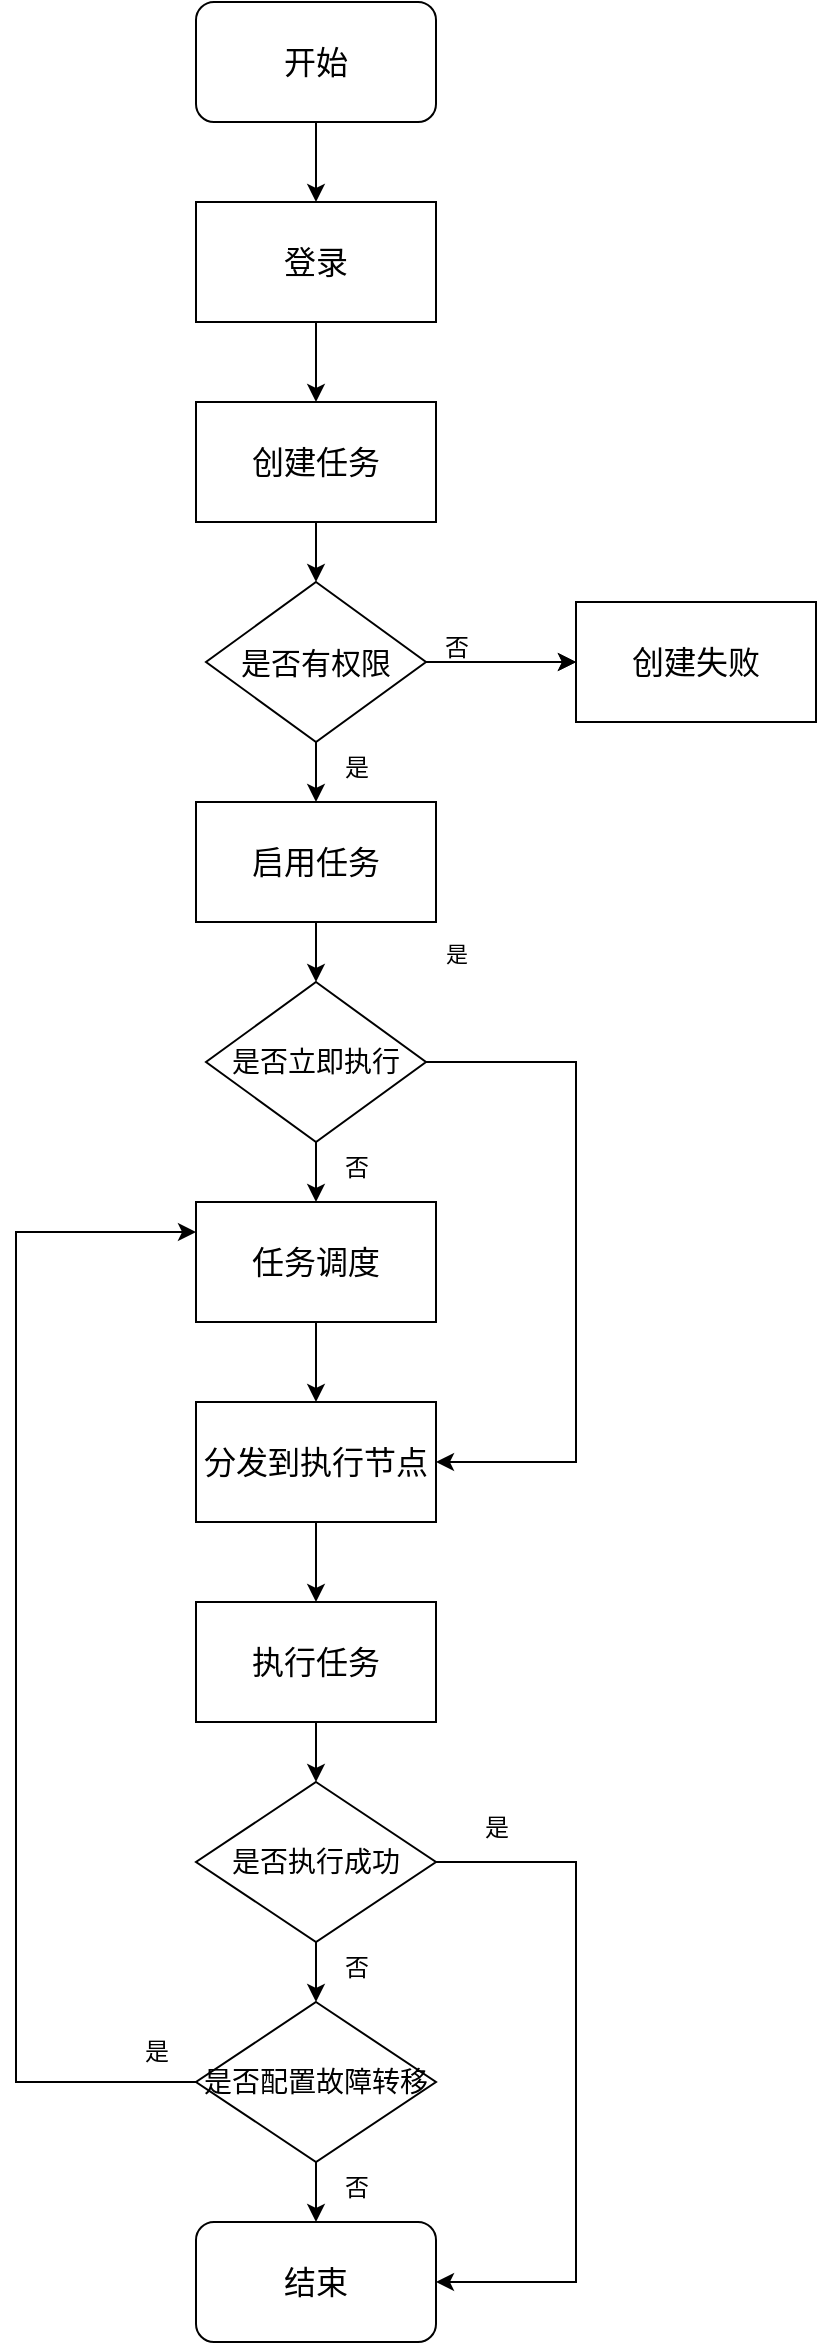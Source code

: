 <mxfile version="21.7.2" type="github">
  <diagram id="C5RBs43oDa-KdzZeNtuy" name="Page-1">
    <mxGraphModel dx="2474" dy="2645" grid="1" gridSize="10" guides="1" tooltips="1" connect="1" arrows="1" fold="1" page="1" pageScale="1" pageWidth="827" pageHeight="1169" math="0" shadow="0">
      <root>
        <mxCell id="WIyWlLk6GJQsqaUBKTNV-0" />
        <mxCell id="WIyWlLk6GJQsqaUBKTNV-1" parent="WIyWlLk6GJQsqaUBKTNV-0" />
        <mxCell id="QdrEmoRWXJQyqL_JvJi5-20" style="edgeStyle=orthogonalEdgeStyle;rounded=0;orthogonalLoop=1;jettySize=auto;html=1;entryX=0;entryY=0.5;entryDx=0;entryDy=0;" parent="WIyWlLk6GJQsqaUBKTNV-1" source="QdrEmoRWXJQyqL_JvJi5-1" target="QdrEmoRWXJQyqL_JvJi5-7" edge="1">
          <mxGeometry relative="1" as="geometry" />
        </mxCell>
        <mxCell id="QdrEmoRWXJQyqL_JvJi5-21" style="edgeStyle=orthogonalEdgeStyle;rounded=0;orthogonalLoop=1;jettySize=auto;html=1;entryX=0.5;entryY=0;entryDx=0;entryDy=0;" parent="WIyWlLk6GJQsqaUBKTNV-1" source="QdrEmoRWXJQyqL_JvJi5-1" target="QdrEmoRWXJQyqL_JvJi5-8" edge="1">
          <mxGeometry relative="1" as="geometry" />
        </mxCell>
        <mxCell id="QdrEmoRWXJQyqL_JvJi5-23" value="" style="edgeStyle=orthogonalEdgeStyle;rounded=0;orthogonalLoop=1;jettySize=auto;html=1;" parent="WIyWlLk6GJQsqaUBKTNV-1" source="QdrEmoRWXJQyqL_JvJi5-1" target="QdrEmoRWXJQyqL_JvJi5-7" edge="1">
          <mxGeometry relative="1" as="geometry" />
        </mxCell>
        <mxCell id="QdrEmoRWXJQyqL_JvJi5-1" value="&lt;font style=&quot;font-size: 15px;&quot;&gt;是否有权限&lt;/font&gt;" style="rhombus;whiteSpace=wrap;html=1;" parent="WIyWlLk6GJQsqaUBKTNV-1" vertex="1">
          <mxGeometry x="515" y="90" width="110" height="80" as="geometry" />
        </mxCell>
        <mxCell id="QdrEmoRWXJQyqL_JvJi5-17" style="edgeStyle=orthogonalEdgeStyle;rounded=0;orthogonalLoop=1;jettySize=auto;html=1;entryX=0.5;entryY=0;entryDx=0;entryDy=0;" parent="WIyWlLk6GJQsqaUBKTNV-1" source="QdrEmoRWXJQyqL_JvJi5-3" target="QdrEmoRWXJQyqL_JvJi5-5" edge="1">
          <mxGeometry relative="1" as="geometry" />
        </mxCell>
        <mxCell id="QdrEmoRWXJQyqL_JvJi5-3" value="&lt;font style=&quot;font-size: 16px;&quot;&gt;开始&lt;/font&gt;" style="rounded=1;whiteSpace=wrap;html=1;" parent="WIyWlLk6GJQsqaUBKTNV-1" vertex="1">
          <mxGeometry x="510" y="-200" width="120" height="60" as="geometry" />
        </mxCell>
        <mxCell id="QdrEmoRWXJQyqL_JvJi5-18" style="edgeStyle=orthogonalEdgeStyle;rounded=0;orthogonalLoop=1;jettySize=auto;html=1;" parent="WIyWlLk6GJQsqaUBKTNV-1" source="QdrEmoRWXJQyqL_JvJi5-5" target="QdrEmoRWXJQyqL_JvJi5-6" edge="1">
          <mxGeometry relative="1" as="geometry" />
        </mxCell>
        <mxCell id="QdrEmoRWXJQyqL_JvJi5-5" value="&lt;font style=&quot;font-size: 16px;&quot;&gt;登录&lt;/font&gt;" style="rounded=0;whiteSpace=wrap;html=1;" parent="WIyWlLk6GJQsqaUBKTNV-1" vertex="1">
          <mxGeometry x="510" y="-100" width="120" height="60" as="geometry" />
        </mxCell>
        <mxCell id="QdrEmoRWXJQyqL_JvJi5-19" style="edgeStyle=orthogonalEdgeStyle;rounded=0;orthogonalLoop=1;jettySize=auto;html=1;" parent="WIyWlLk6GJQsqaUBKTNV-1" source="QdrEmoRWXJQyqL_JvJi5-6" target="QdrEmoRWXJQyqL_JvJi5-1" edge="1">
          <mxGeometry relative="1" as="geometry" />
        </mxCell>
        <mxCell id="QdrEmoRWXJQyqL_JvJi5-6" value="&lt;font style=&quot;font-size: 16px;&quot;&gt;创建任务&lt;/font&gt;" style="rounded=0;whiteSpace=wrap;html=1;" parent="WIyWlLk6GJQsqaUBKTNV-1" vertex="1">
          <mxGeometry x="510" width="120" height="60" as="geometry" />
        </mxCell>
        <mxCell id="QdrEmoRWXJQyqL_JvJi5-7" value="&lt;font style=&quot;font-size: 16px;&quot;&gt;创建失败&lt;/font&gt;" style="rounded=0;whiteSpace=wrap;html=1;" parent="WIyWlLk6GJQsqaUBKTNV-1" vertex="1">
          <mxGeometry x="700" y="100" width="120" height="60" as="geometry" />
        </mxCell>
        <mxCell id="QdrEmoRWXJQyqL_JvJi5-22" style="edgeStyle=orthogonalEdgeStyle;rounded=0;orthogonalLoop=1;jettySize=auto;html=1;entryX=0.5;entryY=0;entryDx=0;entryDy=0;" parent="WIyWlLk6GJQsqaUBKTNV-1" source="QdrEmoRWXJQyqL_JvJi5-8" target="QdrEmoRWXJQyqL_JvJi5-11" edge="1">
          <mxGeometry relative="1" as="geometry" />
        </mxCell>
        <mxCell id="QdrEmoRWXJQyqL_JvJi5-8" value="&lt;font style=&quot;font-size: 16px;&quot;&gt;启用任务&lt;/font&gt;" style="rounded=0;whiteSpace=wrap;html=1;" parent="WIyWlLk6GJQsqaUBKTNV-1" vertex="1">
          <mxGeometry x="510" y="200" width="120" height="60" as="geometry" />
        </mxCell>
        <mxCell id="QdrEmoRWXJQyqL_JvJi5-27" style="edgeStyle=orthogonalEdgeStyle;rounded=0;orthogonalLoop=1;jettySize=auto;html=1;entryX=0.5;entryY=0;entryDx=0;entryDy=0;" parent="WIyWlLk6GJQsqaUBKTNV-1" source="QdrEmoRWXJQyqL_JvJi5-11" target="QdrEmoRWXJQyqL_JvJi5-12" edge="1">
          <mxGeometry relative="1" as="geometry" />
        </mxCell>
        <mxCell id="QdrEmoRWXJQyqL_JvJi5-29" style="edgeStyle=orthogonalEdgeStyle;rounded=0;orthogonalLoop=1;jettySize=auto;html=1;entryX=1;entryY=0.5;entryDx=0;entryDy=0;exitX=1;exitY=0.5;exitDx=0;exitDy=0;" parent="WIyWlLk6GJQsqaUBKTNV-1" source="QdrEmoRWXJQyqL_JvJi5-11" target="QdrEmoRWXJQyqL_JvJi5-15" edge="1">
          <mxGeometry relative="1" as="geometry">
            <mxPoint x="655" y="630" as="targetPoint" />
            <mxPoint x="650" y="330" as="sourcePoint" />
            <Array as="points">
              <mxPoint x="700" y="330" />
              <mxPoint x="700" y="530" />
            </Array>
          </mxGeometry>
        </mxCell>
        <mxCell id="QdrEmoRWXJQyqL_JvJi5-30" value="是" style="edgeLabel;html=1;align=center;verticalAlign=middle;resizable=0;points=[];" parent="QdrEmoRWXJQyqL_JvJi5-29" vertex="1" connectable="0">
          <mxGeometry x="-0.21" y="12" relative="1" as="geometry">
            <mxPoint x="-72" y="-116" as="offset" />
          </mxGeometry>
        </mxCell>
        <mxCell id="QdrEmoRWXJQyqL_JvJi5-11" value="&lt;font style=&quot;font-size: 14px;&quot;&gt;是否立即执行&lt;/font&gt;" style="rhombus;whiteSpace=wrap;html=1;" parent="WIyWlLk6GJQsqaUBKTNV-1" vertex="1">
          <mxGeometry x="515" y="290" width="110" height="80" as="geometry" />
        </mxCell>
        <mxCell id="QdrEmoRWXJQyqL_JvJi5-31" style="edgeStyle=orthogonalEdgeStyle;rounded=0;orthogonalLoop=1;jettySize=auto;html=1;entryX=0.5;entryY=0;entryDx=0;entryDy=0;" parent="WIyWlLk6GJQsqaUBKTNV-1" source="QdrEmoRWXJQyqL_JvJi5-12" target="QdrEmoRWXJQyqL_JvJi5-15" edge="1">
          <mxGeometry relative="1" as="geometry" />
        </mxCell>
        <mxCell id="QdrEmoRWXJQyqL_JvJi5-12" value="&lt;font style=&quot;font-size: 16px;&quot;&gt;任务调度&lt;/font&gt;" style="rounded=0;whiteSpace=wrap;html=1;" parent="WIyWlLk6GJQsqaUBKTNV-1" vertex="1">
          <mxGeometry x="510" y="400" width="120" height="60" as="geometry" />
        </mxCell>
        <mxCell id="QdrEmoRWXJQyqL_JvJi5-33" style="edgeStyle=orthogonalEdgeStyle;rounded=0;orthogonalLoop=1;jettySize=auto;html=1;entryX=0.5;entryY=0;entryDx=0;entryDy=0;" parent="WIyWlLk6GJQsqaUBKTNV-1" source="QdrEmoRWXJQyqL_JvJi5-15" target="QdrEmoRWXJQyqL_JvJi5-16" edge="1">
          <mxGeometry relative="1" as="geometry" />
        </mxCell>
        <mxCell id="QdrEmoRWXJQyqL_JvJi5-15" value="&lt;font style=&quot;font-size: 16px;&quot;&gt;分发到执行节点&lt;/font&gt;" style="rounded=0;whiteSpace=wrap;html=1;" parent="WIyWlLk6GJQsqaUBKTNV-1" vertex="1">
          <mxGeometry x="510" y="500" width="120" height="60" as="geometry" />
        </mxCell>
        <mxCell id="QdrEmoRWXJQyqL_JvJi5-42" style="edgeStyle=orthogonalEdgeStyle;rounded=0;orthogonalLoop=1;jettySize=auto;html=1;entryX=0.5;entryY=0;entryDx=0;entryDy=0;" parent="WIyWlLk6GJQsqaUBKTNV-1" source="QdrEmoRWXJQyqL_JvJi5-16" target="QdrEmoRWXJQyqL_JvJi5-36" edge="1">
          <mxGeometry relative="1" as="geometry" />
        </mxCell>
        <mxCell id="QdrEmoRWXJQyqL_JvJi5-16" value="&lt;font style=&quot;font-size: 16px;&quot;&gt;执行任务&lt;/font&gt;" style="rounded=0;whiteSpace=wrap;html=1;" parent="WIyWlLk6GJQsqaUBKTNV-1" vertex="1">
          <mxGeometry x="510" y="600" width="120" height="60" as="geometry" />
        </mxCell>
        <mxCell id="QdrEmoRWXJQyqL_JvJi5-24" value="否" style="text;html=1;align=center;verticalAlign=middle;resizable=0;points=[];autosize=1;strokeColor=none;fillColor=none;" parent="WIyWlLk6GJQsqaUBKTNV-1" vertex="1">
          <mxGeometry x="620" y="108" width="40" height="30" as="geometry" />
        </mxCell>
        <mxCell id="QdrEmoRWXJQyqL_JvJi5-25" value="是" style="text;html=1;align=center;verticalAlign=middle;resizable=0;points=[];autosize=1;strokeColor=none;fillColor=none;" parent="WIyWlLk6GJQsqaUBKTNV-1" vertex="1">
          <mxGeometry x="570" y="168" width="40" height="30" as="geometry" />
        </mxCell>
        <mxCell id="QdrEmoRWXJQyqL_JvJi5-28" value="否" style="text;html=1;align=center;verticalAlign=middle;resizable=0;points=[];autosize=1;strokeColor=none;fillColor=none;" parent="WIyWlLk6GJQsqaUBKTNV-1" vertex="1">
          <mxGeometry x="570" y="368" width="40" height="30" as="geometry" />
        </mxCell>
        <mxCell id="71fzFxeRcDEtXFPOfyqT-0" style="edgeStyle=orthogonalEdgeStyle;rounded=0;orthogonalLoop=1;jettySize=auto;html=1;entryX=1;entryY=0.5;entryDx=0;entryDy=0;exitX=1;exitY=0.5;exitDx=0;exitDy=0;" edge="1" parent="WIyWlLk6GJQsqaUBKTNV-1" source="QdrEmoRWXJQyqL_JvJi5-36" target="QdrEmoRWXJQyqL_JvJi5-41">
          <mxGeometry relative="1" as="geometry">
            <Array as="points">
              <mxPoint x="700" y="730" />
              <mxPoint x="700" y="940" />
            </Array>
          </mxGeometry>
        </mxCell>
        <mxCell id="71fzFxeRcDEtXFPOfyqT-2" value="" style="edgeStyle=orthogonalEdgeStyle;rounded=0;orthogonalLoop=1;jettySize=auto;html=1;" edge="1" parent="WIyWlLk6GJQsqaUBKTNV-1" source="QdrEmoRWXJQyqL_JvJi5-36" target="p0dShRFxs15UcnIRS9Gg-13">
          <mxGeometry relative="1" as="geometry" />
        </mxCell>
        <mxCell id="QdrEmoRWXJQyqL_JvJi5-36" value="&lt;font style=&quot;font-size: 14px;&quot;&gt;是否执行成功&lt;/font&gt;" style="rhombus;whiteSpace=wrap;html=1;" parent="WIyWlLk6GJQsqaUBKTNV-1" vertex="1">
          <mxGeometry x="510" y="690" width="120" height="80" as="geometry" />
        </mxCell>
        <mxCell id="QdrEmoRWXJQyqL_JvJi5-41" value="&lt;font style=&quot;font-size: 16px;&quot;&gt;结束&lt;/font&gt;" style="rounded=1;whiteSpace=wrap;html=1;" parent="WIyWlLk6GJQsqaUBKTNV-1" vertex="1">
          <mxGeometry x="510" y="910" width="120" height="60" as="geometry" />
        </mxCell>
        <mxCell id="p0dShRFxs15UcnIRS9Gg-23" style="edgeStyle=orthogonalEdgeStyle;rounded=0;orthogonalLoop=1;jettySize=auto;html=1;entryX=0;entryY=0.25;entryDx=0;entryDy=0;" parent="WIyWlLk6GJQsqaUBKTNV-1" source="p0dShRFxs15UcnIRS9Gg-13" target="QdrEmoRWXJQyqL_JvJi5-12" edge="1">
          <mxGeometry relative="1" as="geometry">
            <mxPoint x="370" y="430" as="targetPoint" />
            <Array as="points">
              <mxPoint x="420" y="840" />
              <mxPoint x="420" y="415" />
            </Array>
          </mxGeometry>
        </mxCell>
        <mxCell id="71fzFxeRcDEtXFPOfyqT-3" value="" style="edgeStyle=orthogonalEdgeStyle;rounded=0;orthogonalLoop=1;jettySize=auto;html=1;" edge="1" parent="WIyWlLk6GJQsqaUBKTNV-1" source="p0dShRFxs15UcnIRS9Gg-13" target="QdrEmoRWXJQyqL_JvJi5-41">
          <mxGeometry relative="1" as="geometry" />
        </mxCell>
        <mxCell id="p0dShRFxs15UcnIRS9Gg-13" value="&lt;font style=&quot;font-size: 14px;&quot;&gt;是否配置故障转移&lt;br&gt;&lt;/font&gt;" style="rhombus;whiteSpace=wrap;html=1;" parent="WIyWlLk6GJQsqaUBKTNV-1" vertex="1">
          <mxGeometry x="510" y="800" width="120" height="80" as="geometry" />
        </mxCell>
        <mxCell id="p0dShRFxs15UcnIRS9Gg-28" value="是" style="text;html=1;align=center;verticalAlign=middle;resizable=0;points=[];autosize=1;strokeColor=none;fillColor=none;" parent="WIyWlLk6GJQsqaUBKTNV-1" vertex="1">
          <mxGeometry x="470" y="810" width="40" height="30" as="geometry" />
        </mxCell>
        <mxCell id="71fzFxeRcDEtXFPOfyqT-1" value="是" style="text;html=1;align=center;verticalAlign=middle;resizable=0;points=[];autosize=1;strokeColor=none;fillColor=none;" vertex="1" parent="WIyWlLk6GJQsqaUBKTNV-1">
          <mxGeometry x="640" y="698" width="40" height="30" as="geometry" />
        </mxCell>
        <mxCell id="71fzFxeRcDEtXFPOfyqT-4" value="否" style="text;html=1;align=center;verticalAlign=middle;resizable=0;points=[];autosize=1;strokeColor=none;fillColor=none;" vertex="1" parent="WIyWlLk6GJQsqaUBKTNV-1">
          <mxGeometry x="570" y="768" width="40" height="30" as="geometry" />
        </mxCell>
        <mxCell id="71fzFxeRcDEtXFPOfyqT-5" value="否" style="text;html=1;align=center;verticalAlign=middle;resizable=0;points=[];autosize=1;strokeColor=none;fillColor=none;" vertex="1" parent="WIyWlLk6GJQsqaUBKTNV-1">
          <mxGeometry x="570" y="878" width="40" height="30" as="geometry" />
        </mxCell>
      </root>
    </mxGraphModel>
  </diagram>
</mxfile>
